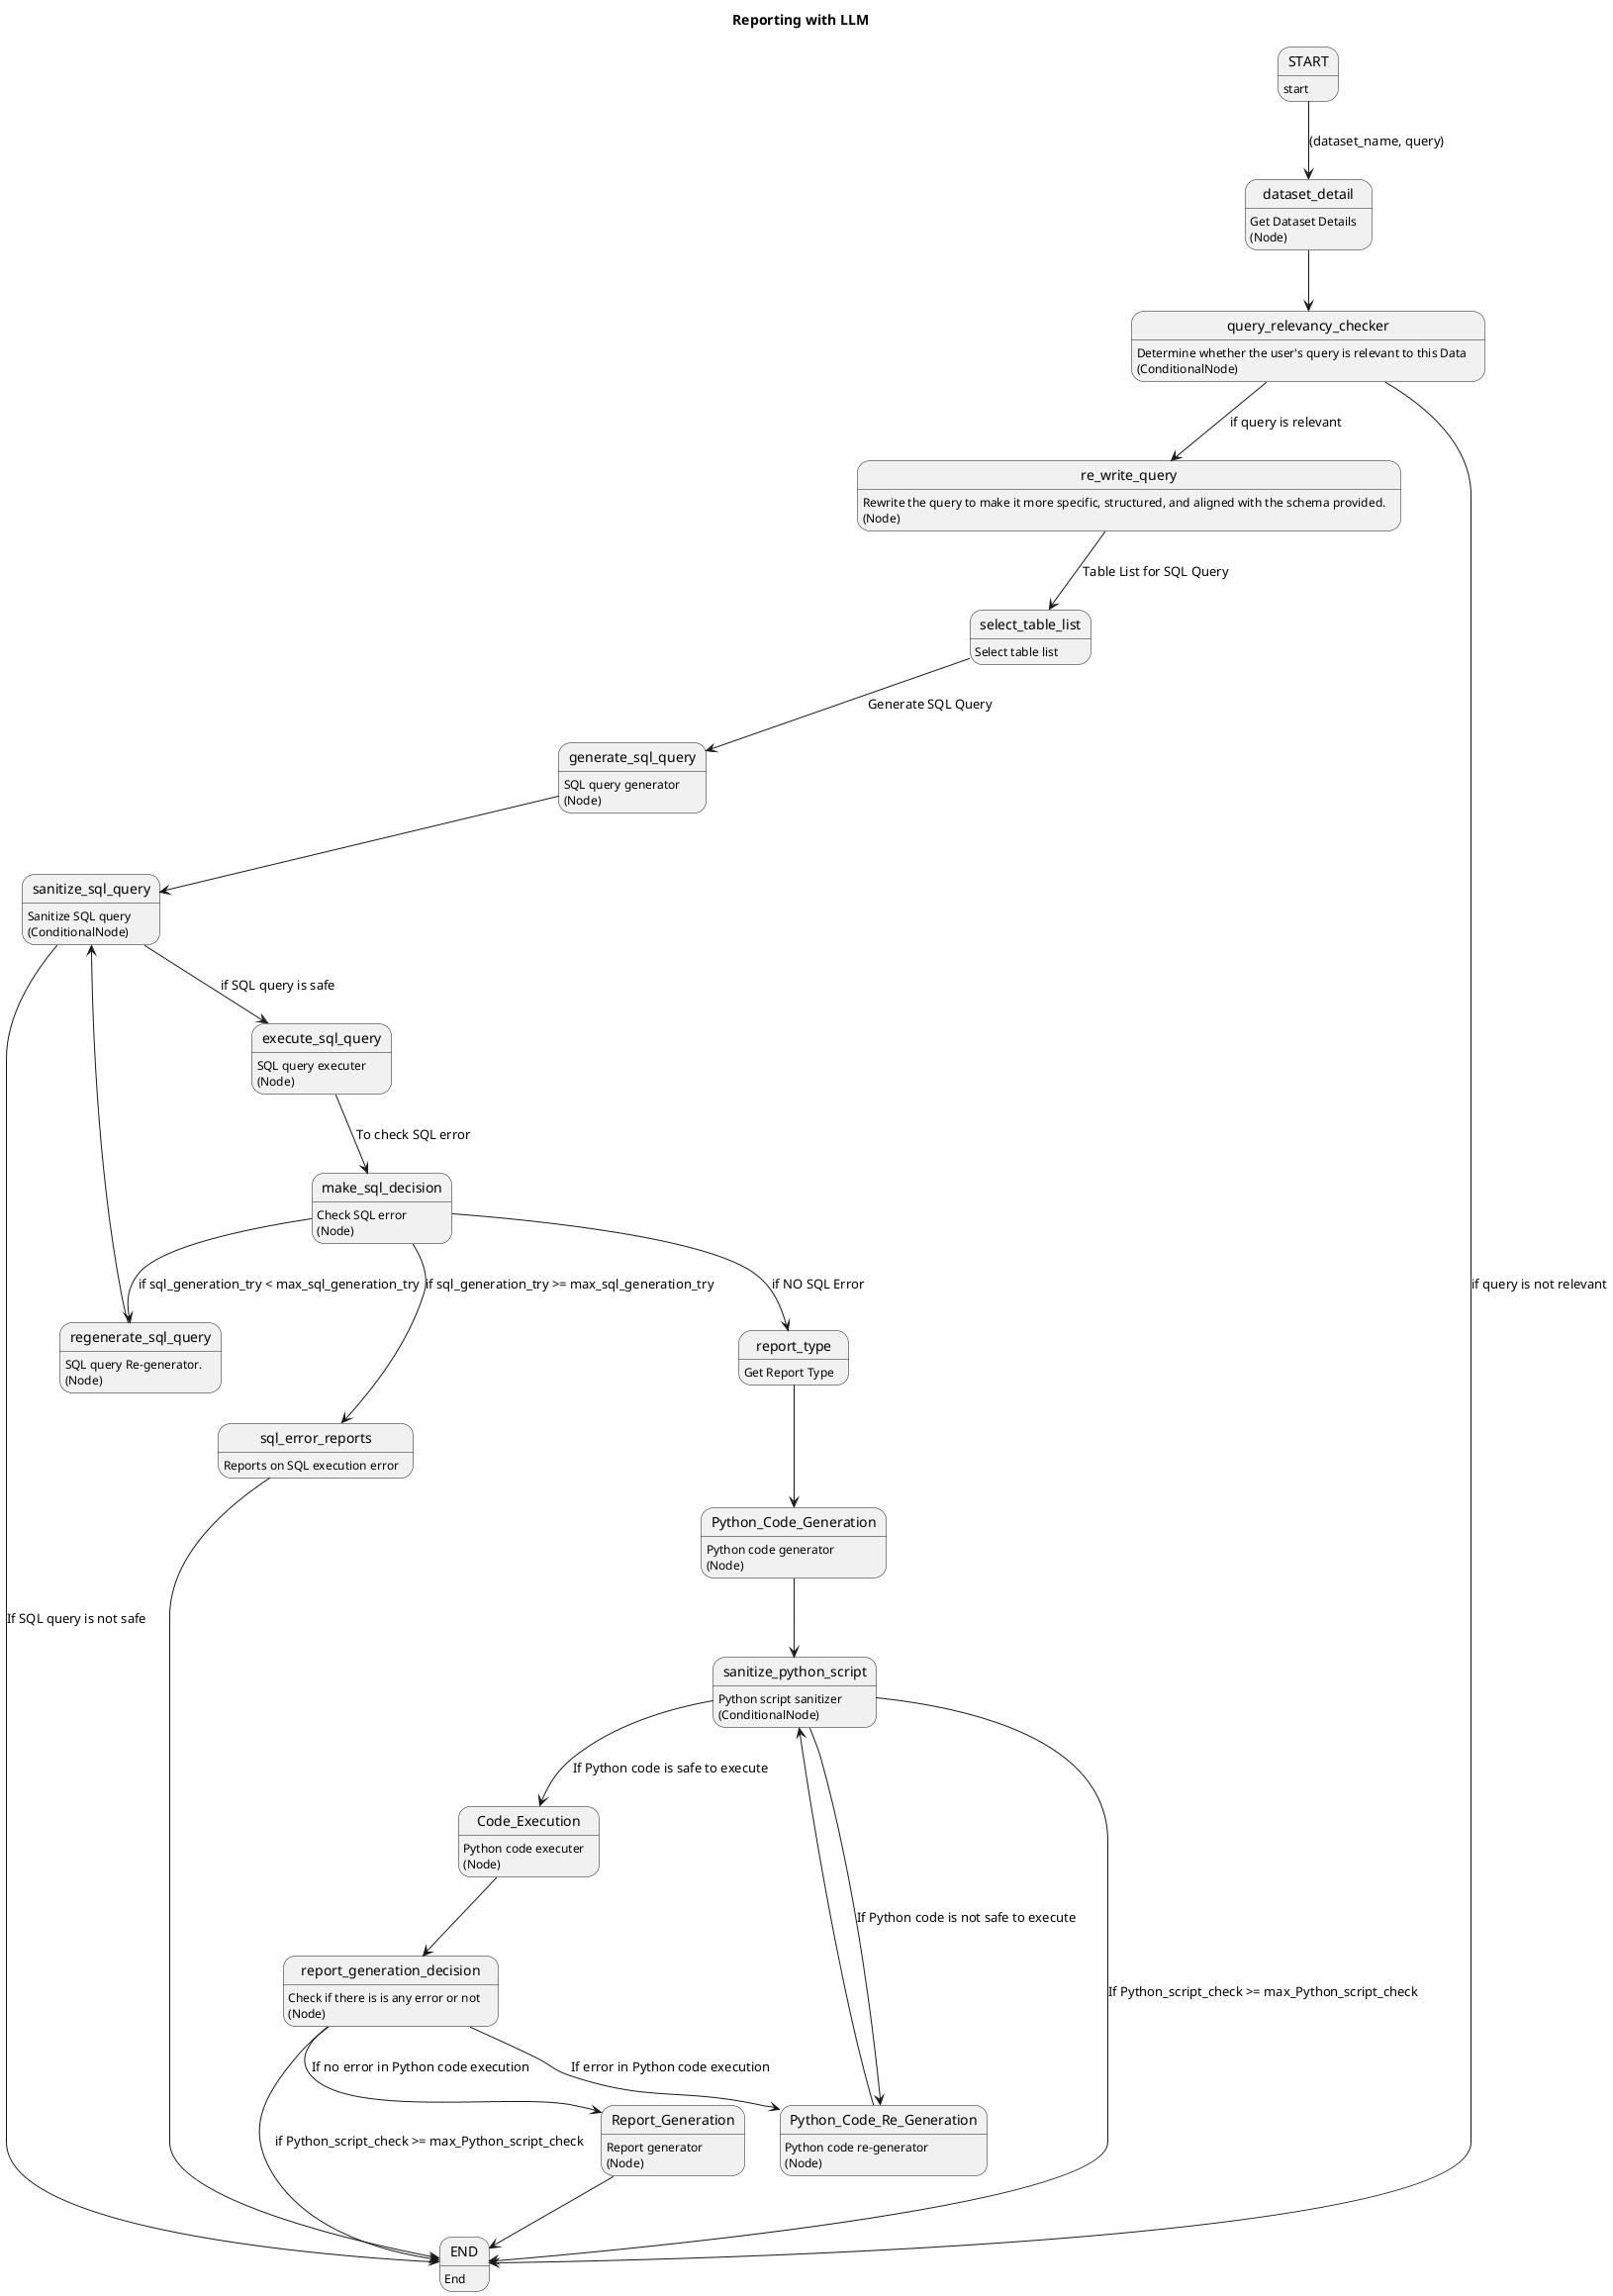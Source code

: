 @startuml Data Analysis

    title       Reporting with LLM

    !define RectangleNode(x) class x << (R,#ADD1B2) >>
    !define DiamondNode(x) class x << (D,#ADD1B2) >>

    START: start
    dataset_detail : Get Dataset Details\n(Node)
    query_relevancy_checker : Determine whether the user's query is relevant to this Data \n(ConditionalNode)
    re_write_query : Rewrite the query to make it more specific, structured, and aligned with the schema provided.\n(Node)
    select_table_list : Select table list
    generate_sql_query : SQL query generator\n(Node)
    sanitize_sql_query : Sanitize SQL query\n(ConditionalNode)
    execute_sql_query : SQL query executer\n(Node)
    make_sql_decision : Check SQL error\n(Node)
    report_type : Get Report Type
    sql_error_reports : Reports on SQL execution error
    regenerate_sql_query : SQL query Re-generator.\n(Node)
    Python_Code_Generation : Python code generator\n(Node)
    sanitize_python_script : Python script sanitizer\n(ConditionalNode)
    Code_Execution : Python code executer\n(Node)
    Python_Code_Re_Generation : Python code re-generator\n(Node)
    report_generation_decision : Check if there is is any error or not \n(Node)
    Report_Generation : Report generator\n(Node)
    END: End


    START --> dataset_detail: (dataset_name, query)
    dataset_detail --> query_relevancy_checker
    query_relevancy_checker --> re_write_query: if query is relevant

    re_write_query --> select_table_list: Table List for SQL Query
    select_table_list --> generate_sql_query: Generate SQL Query

    generate_sql_query --> sanitize_sql_query
    sanitize_sql_query --> execute_sql_query: if SQL query is safe

    execute_sql_query --> make_sql_decision: To check SQL error
    make_sql_decision --> report_type: if NO SQL Error
    make_sql_decision --> sql_error_reports: if sql_generation_try >= max_sql_generation_try
    make_sql_decision --> regenerate_sql_query: if sql_generation_try < max_sql_generation_try

    regenerate_sql_query --> sanitize_sql_query

    report_type --> Python_Code_Generation

    Python_Code_Generation --> sanitize_python_script
    sanitize_python_script--> Code_Execution: If Python code is safe to execute
    sanitize_python_script--> Python_Code_Re_Generation : If Python code is not safe to execute
    sanitize_python_script--> END: If Python_script_check >= max_Python_script_check

    Code_Execution --> report_generation_decision 
    report_generation_decision --> Report_Generation : If no error in Python code execution
    report_generation_decision --> Python_Code_Re_Generation : If error in Python code execution
    report_generation_decision --> END: if Python_script_check >= max_Python_script_check
    
    Python_Code_Re_Generation --> sanitize_python_script

    query_relevancy_checker --> END : if query is not relevant
    sanitize_sql_query --> END :  If SQL query is not safe
    Report_Generation --> END
    sql_error_reports --> END

@enduml

